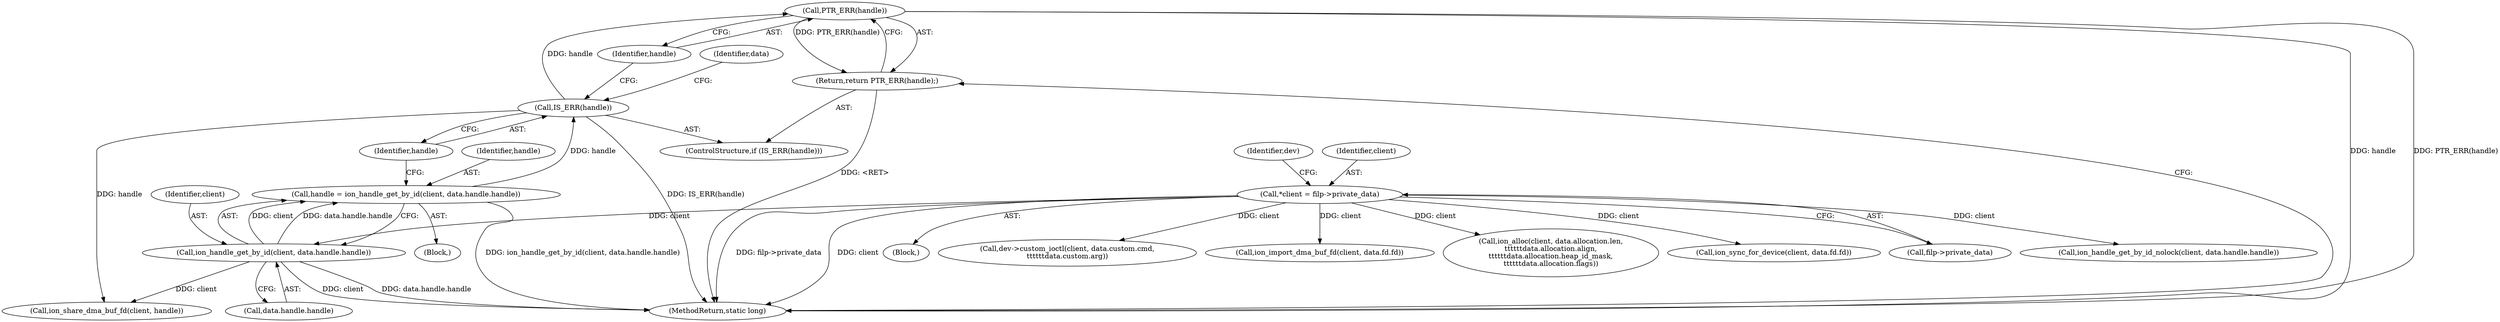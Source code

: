 digraph "0_linux_9590232bb4f4cc824f3425a6e1349afbe6d6d2b7_2@pointer" {
"1000262" [label="(Call,PTR_ERR(handle))"];
"1000259" [label="(Call,IS_ERR(handle))"];
"1000249" [label="(Call,handle = ion_handle_get_by_id(client, data.handle.handle))"];
"1000251" [label="(Call,ion_handle_get_by_id(client, data.handle.handle))"];
"1000106" [label="(Call,*client = filp->private_data)"];
"1000261" [label="(Return,return PTR_ERR(handle);)"];
"1000270" [label="(Call,ion_share_dma_buf_fd(client, handle))"];
"1000249" [label="(Call,handle = ion_handle_get_by_id(client, data.handle.handle))"];
"1000113" [label="(Identifier,dev)"];
"1000258" [label="(ControlStructure,if (IS_ERR(handle)))"];
"1000296" [label="(Call,ion_import_dma_buf_fd(client, data.fd.fd))"];
"1000164" [label="(Call,ion_alloc(client, data.allocation.len,\n\t\t\t\t\t\tdata.allocation.align,\n\t\t\t\t\t\tdata.allocation.heap_id_mask,\n\t\t\t\t\t\tdata.allocation.flags))"];
"1000247" [label="(Block,)"];
"1000250" [label="(Identifier,handle)"];
"1000261" [label="(Return,return PTR_ERR(handle);)"];
"1000325" [label="(Call,ion_sync_for_device(client, data.fd.fd))"];
"1000253" [label="(Call,data.handle.handle)"];
"1000252" [label="(Identifier,client)"];
"1000108" [label="(Call,filp->private_data)"];
"1000263" [label="(Identifier,handle)"];
"1000259" [label="(Call,IS_ERR(handle))"];
"1000387" [label="(MethodReturn,static long)"];
"1000106" [label="(Call,*client = filp->private_data)"];
"1000267" [label="(Identifier,data)"];
"1000251" [label="(Call,ion_handle_get_by_id(client, data.handle.handle))"];
"1000215" [label="(Call,ion_handle_get_by_id_nolock(client, data.handle.handle))"];
"1000260" [label="(Identifier,handle)"];
"1000107" [label="(Identifier,client)"];
"1000104" [label="(Block,)"];
"1000345" [label="(Call,dev->custom_ioctl(client, data.custom.cmd,\n\t\t\t\t\t\tdata.custom.arg))"];
"1000262" [label="(Call,PTR_ERR(handle))"];
"1000262" -> "1000261"  [label="AST: "];
"1000262" -> "1000263"  [label="CFG: "];
"1000263" -> "1000262"  [label="AST: "];
"1000261" -> "1000262"  [label="CFG: "];
"1000262" -> "1000387"  [label="DDG: handle"];
"1000262" -> "1000387"  [label="DDG: PTR_ERR(handle)"];
"1000262" -> "1000261"  [label="DDG: PTR_ERR(handle)"];
"1000259" -> "1000262"  [label="DDG: handle"];
"1000259" -> "1000258"  [label="AST: "];
"1000259" -> "1000260"  [label="CFG: "];
"1000260" -> "1000259"  [label="AST: "];
"1000263" -> "1000259"  [label="CFG: "];
"1000267" -> "1000259"  [label="CFG: "];
"1000259" -> "1000387"  [label="DDG: IS_ERR(handle)"];
"1000249" -> "1000259"  [label="DDG: handle"];
"1000259" -> "1000270"  [label="DDG: handle"];
"1000249" -> "1000247"  [label="AST: "];
"1000249" -> "1000251"  [label="CFG: "];
"1000250" -> "1000249"  [label="AST: "];
"1000251" -> "1000249"  [label="AST: "];
"1000260" -> "1000249"  [label="CFG: "];
"1000249" -> "1000387"  [label="DDG: ion_handle_get_by_id(client, data.handle.handle)"];
"1000251" -> "1000249"  [label="DDG: client"];
"1000251" -> "1000249"  [label="DDG: data.handle.handle"];
"1000251" -> "1000253"  [label="CFG: "];
"1000252" -> "1000251"  [label="AST: "];
"1000253" -> "1000251"  [label="AST: "];
"1000251" -> "1000387"  [label="DDG: data.handle.handle"];
"1000251" -> "1000387"  [label="DDG: client"];
"1000106" -> "1000251"  [label="DDG: client"];
"1000251" -> "1000270"  [label="DDG: client"];
"1000106" -> "1000104"  [label="AST: "];
"1000106" -> "1000108"  [label="CFG: "];
"1000107" -> "1000106"  [label="AST: "];
"1000108" -> "1000106"  [label="AST: "];
"1000113" -> "1000106"  [label="CFG: "];
"1000106" -> "1000387"  [label="DDG: filp->private_data"];
"1000106" -> "1000387"  [label="DDG: client"];
"1000106" -> "1000164"  [label="DDG: client"];
"1000106" -> "1000215"  [label="DDG: client"];
"1000106" -> "1000296"  [label="DDG: client"];
"1000106" -> "1000325"  [label="DDG: client"];
"1000106" -> "1000345"  [label="DDG: client"];
"1000261" -> "1000258"  [label="AST: "];
"1000387" -> "1000261"  [label="CFG: "];
"1000261" -> "1000387"  [label="DDG: <RET>"];
}
